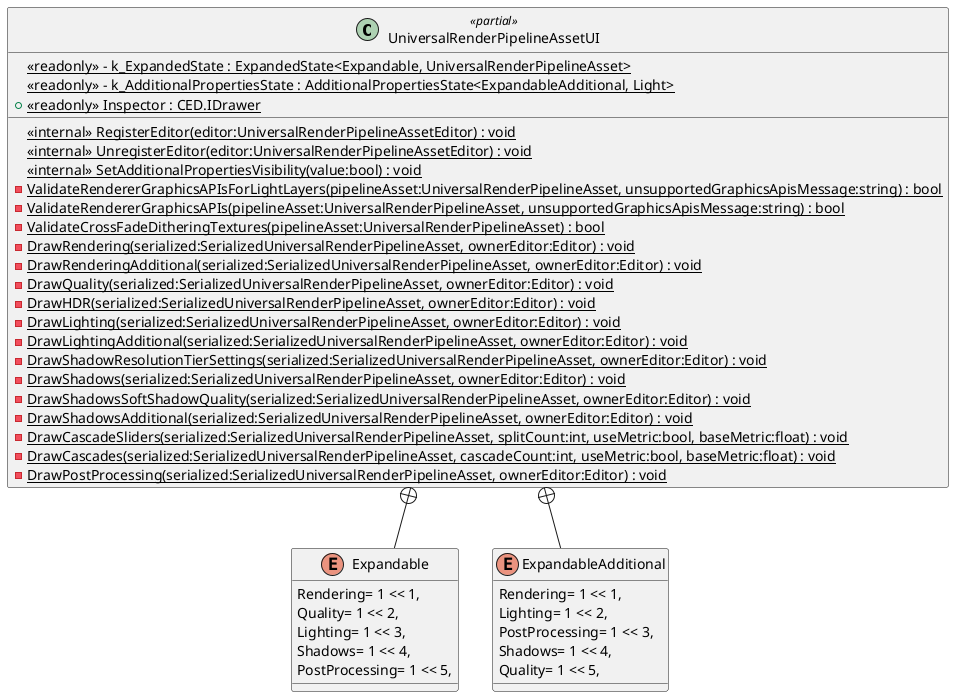 @startuml
class UniversalRenderPipelineAssetUI <<partial>> {
    <<internal>> {static} RegisterEditor(editor:UniversalRenderPipelineAssetEditor) : void
    <<internal>> {static} UnregisterEditor(editor:UniversalRenderPipelineAssetEditor) : void
    <<internal>> {static} SetAdditionalPropertiesVisibility(value:bool) : void
    {static} - ValidateRendererGraphicsAPIsForLightLayers(pipelineAsset:UniversalRenderPipelineAsset, unsupportedGraphicsApisMessage:string) : bool
    {static} - ValidateRendererGraphicsAPIs(pipelineAsset:UniversalRenderPipelineAsset, unsupportedGraphicsApisMessage:string) : bool
    {static} - ValidateCrossFadeDitheringTextures(pipelineAsset:UniversalRenderPipelineAsset) : bool
    {static} <<readonly>> - k_ExpandedState : ExpandedState<Expandable, UniversalRenderPipelineAsset>
    <<readonly>> {static} - k_AdditionalPropertiesState : AdditionalPropertiesState<ExpandableAdditional, Light>
    + {static} <<readonly>> Inspector : CED.IDrawer
    {static} - DrawRendering(serialized:SerializedUniversalRenderPipelineAsset, ownerEditor:Editor) : void
    {static} - DrawRenderingAdditional(serialized:SerializedUniversalRenderPipelineAsset, ownerEditor:Editor) : void
    {static} - DrawQuality(serialized:SerializedUniversalRenderPipelineAsset, ownerEditor:Editor) : void
    {static} - DrawHDR(serialized:SerializedUniversalRenderPipelineAsset, ownerEditor:Editor) : void
    {static} - DrawLighting(serialized:SerializedUniversalRenderPipelineAsset, ownerEditor:Editor) : void
    {static} - DrawLightingAdditional(serialized:SerializedUniversalRenderPipelineAsset, ownerEditor:Editor) : void
    {static} - DrawShadowResolutionTierSettings(serialized:SerializedUniversalRenderPipelineAsset, ownerEditor:Editor) : void
    {static} - DrawShadows(serialized:SerializedUniversalRenderPipelineAsset, ownerEditor:Editor) : void
    {static} - DrawShadowsSoftShadowQuality(serialized:SerializedUniversalRenderPipelineAsset, ownerEditor:Editor) : void
    {static} - DrawShadowsAdditional(serialized:SerializedUniversalRenderPipelineAsset, ownerEditor:Editor) : void
    {static} - DrawCascadeSliders(serialized:SerializedUniversalRenderPipelineAsset, splitCount:int, useMetric:bool, baseMetric:float) : void
    {static} - DrawCascades(serialized:SerializedUniversalRenderPipelineAsset, cascadeCount:int, useMetric:bool, baseMetric:float) : void
    {static} - DrawPostProcessing(serialized:SerializedUniversalRenderPipelineAsset, ownerEditor:Editor) : void
}
enum Expandable {
    Rendering= 1 << 1,
    Quality= 1 << 2,
    Lighting= 1 << 3,
    Shadows= 1 << 4,
    PostProcessing= 1 << 5,
}
enum ExpandableAdditional {
    Rendering= 1 << 1,
    Lighting= 1 << 2,
    PostProcessing= 1 << 3,
    Shadows= 1 << 4,
    Quality= 1 << 5,
}
UniversalRenderPipelineAssetUI +-- Expandable
UniversalRenderPipelineAssetUI +-- ExpandableAdditional
@enduml
